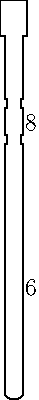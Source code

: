 size(200,200);


real height = 20;

draw((0,0)--(0,.7*height)--(.1,.7*height)--(.1,(.7+.025)*height)--(0,(.7+.025)*height)--(0,.8*height)--(.1,.8*height)--(.1,(.8+.025)*height)--(0,(.8+.025)*height)--(0,height));

draw((1,0)--(1,.7*height)--(.9,.7*height)--(.9,(.7+.025)*height)--(1,(.7+.025)*height)--(1,.8*height)--(.9,.8*height)--(.9,(.8+.025)*height)--(1,(.8+.025)*height)--(1,height));

draw((0,0)..(.5,-.25)..(1,0));



draw((0,height)--(-.25,height)--(-.25,height*(1+.1))--(1.25,height*1.1)--(1.25,height)--(1,height));


label("8",(.5,.76*height),(1.5,0));

label("6",(.5,.3*height),(1.5,0));
